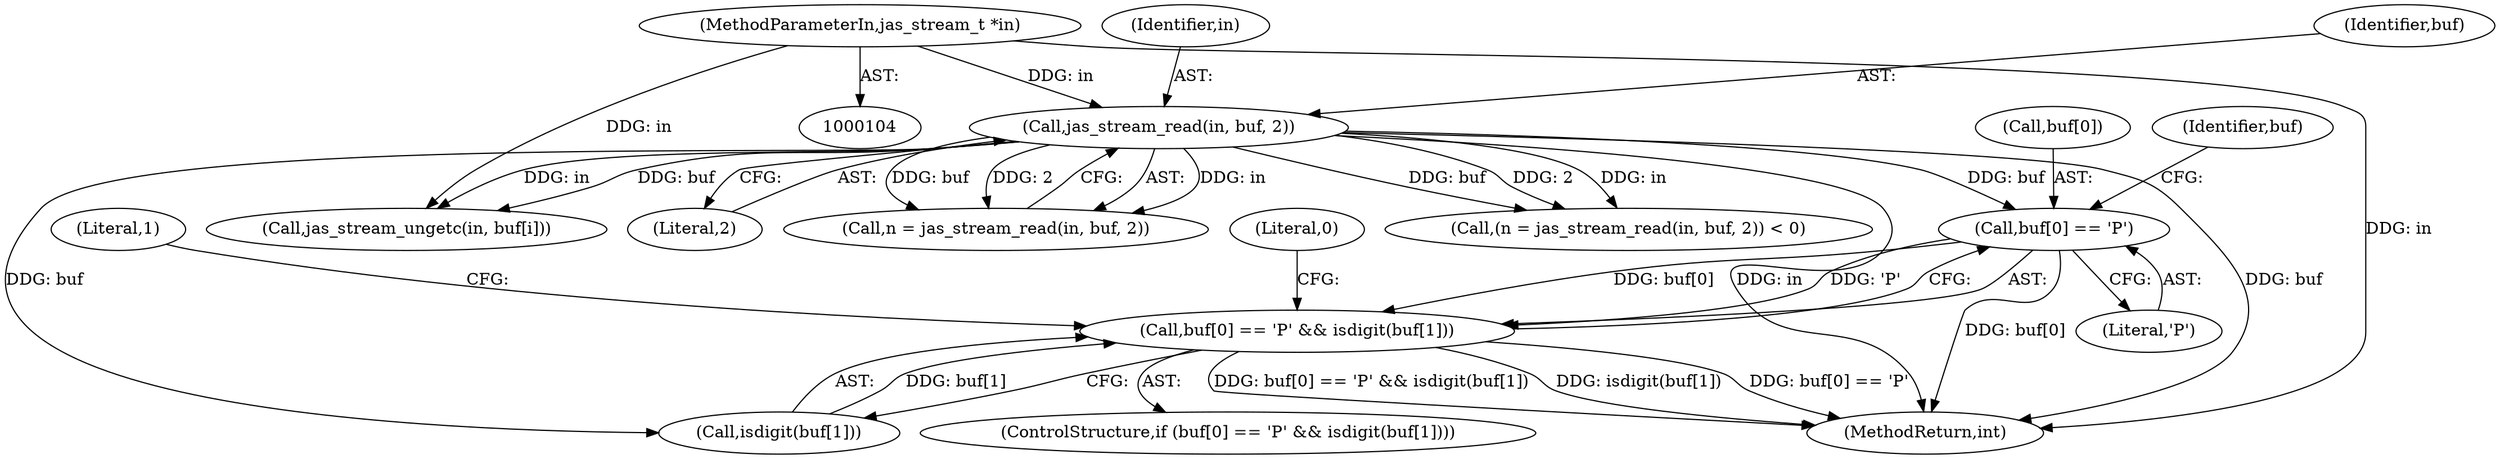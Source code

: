 digraph "0_jasper_d42b2388f7f8e0332c846675133acea151fc557a_46@array" {
"1000161" [label="(Call,buf[0] == 'P')"];
"1000118" [label="(Call,jas_stream_read(in, buf, 2))"];
"1000105" [label="(MethodParameterIn,jas_stream_t *in)"];
"1000160" [label="(Call,buf[0] == 'P' && isdigit(buf[1]))"];
"1000168" [label="(Identifier,buf)"];
"1000176" [label="(MethodReturn,int)"];
"1000116" [label="(Call,n = jas_stream_read(in, buf, 2))"];
"1000120" [label="(Identifier,buf)"];
"1000115" [label="(Call,(n = jas_stream_read(in, buf, 2)) < 0)"];
"1000166" [label="(Call,isdigit(buf[1]))"];
"1000159" [label="(ControlStructure,if (buf[0] == 'P' && isdigit(buf[1])))"];
"1000119" [label="(Identifier,in)"];
"1000160" [label="(Call,buf[0] == 'P' && isdigit(buf[1]))"];
"1000165" [label="(Literal,'P')"];
"1000162" [label="(Call,buf[0])"];
"1000118" [label="(Call,jas_stream_read(in, buf, 2))"];
"1000141" [label="(Call,jas_stream_ungetc(in, buf[i]))"];
"1000161" [label="(Call,buf[0] == 'P')"];
"1000172" [label="(Literal,0)"];
"1000175" [label="(Literal,1)"];
"1000105" [label="(MethodParameterIn,jas_stream_t *in)"];
"1000121" [label="(Literal,2)"];
"1000161" -> "1000160"  [label="AST: "];
"1000161" -> "1000165"  [label="CFG: "];
"1000162" -> "1000161"  [label="AST: "];
"1000165" -> "1000161"  [label="AST: "];
"1000168" -> "1000161"  [label="CFG: "];
"1000160" -> "1000161"  [label="CFG: "];
"1000161" -> "1000176"  [label="DDG: buf[0]"];
"1000161" -> "1000160"  [label="DDG: buf[0]"];
"1000161" -> "1000160"  [label="DDG: 'P'"];
"1000118" -> "1000161"  [label="DDG: buf"];
"1000118" -> "1000116"  [label="AST: "];
"1000118" -> "1000121"  [label="CFG: "];
"1000119" -> "1000118"  [label="AST: "];
"1000120" -> "1000118"  [label="AST: "];
"1000121" -> "1000118"  [label="AST: "];
"1000116" -> "1000118"  [label="CFG: "];
"1000118" -> "1000176"  [label="DDG: in"];
"1000118" -> "1000176"  [label="DDG: buf"];
"1000118" -> "1000115"  [label="DDG: in"];
"1000118" -> "1000115"  [label="DDG: buf"];
"1000118" -> "1000115"  [label="DDG: 2"];
"1000118" -> "1000116"  [label="DDG: in"];
"1000118" -> "1000116"  [label="DDG: buf"];
"1000118" -> "1000116"  [label="DDG: 2"];
"1000105" -> "1000118"  [label="DDG: in"];
"1000118" -> "1000141"  [label="DDG: in"];
"1000118" -> "1000141"  [label="DDG: buf"];
"1000118" -> "1000166"  [label="DDG: buf"];
"1000105" -> "1000104"  [label="AST: "];
"1000105" -> "1000176"  [label="DDG: in"];
"1000105" -> "1000141"  [label="DDG: in"];
"1000160" -> "1000159"  [label="AST: "];
"1000160" -> "1000166"  [label="CFG: "];
"1000166" -> "1000160"  [label="AST: "];
"1000172" -> "1000160"  [label="CFG: "];
"1000175" -> "1000160"  [label="CFG: "];
"1000160" -> "1000176"  [label="DDG: buf[0] == 'P' && isdigit(buf[1])"];
"1000160" -> "1000176"  [label="DDG: isdigit(buf[1])"];
"1000160" -> "1000176"  [label="DDG: buf[0] == 'P'"];
"1000166" -> "1000160"  [label="DDG: buf[1]"];
}
